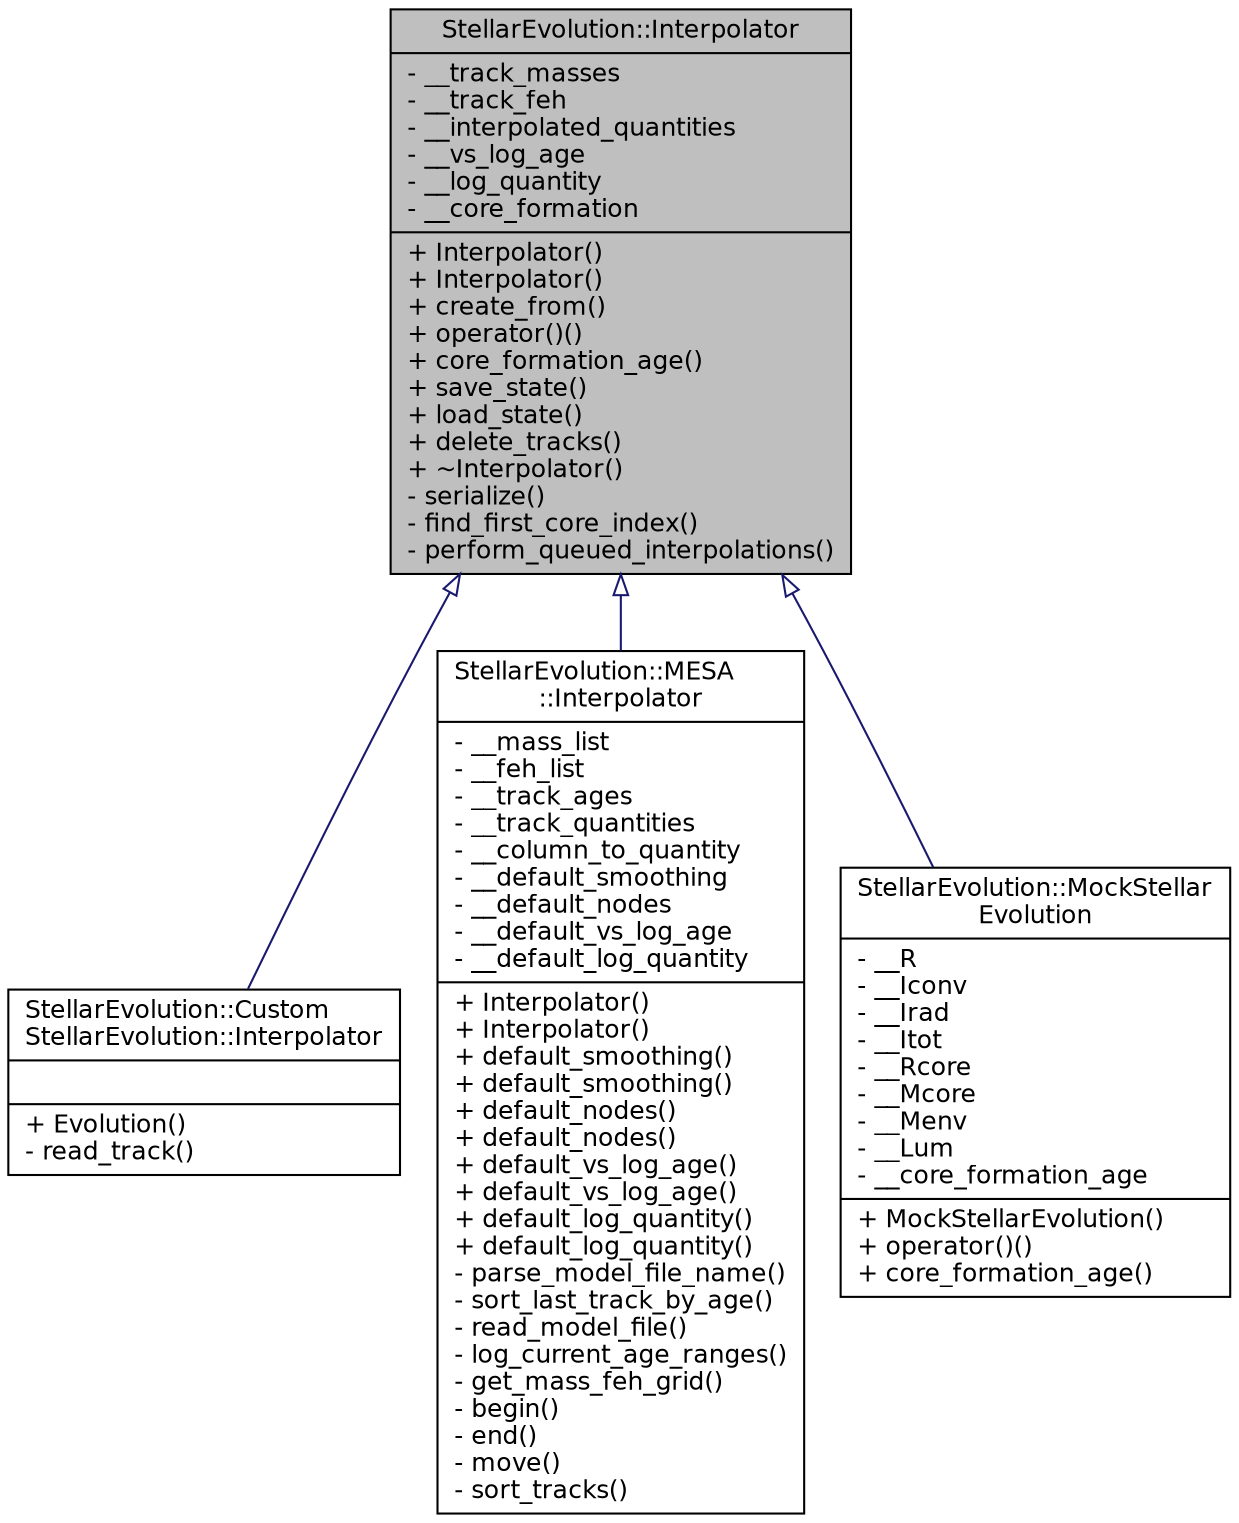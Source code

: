 digraph "StellarEvolution::Interpolator"
{
 // INTERACTIVE_SVG=YES
  edge [fontname="Helvetica",fontsize="12",labelfontname="Helvetica",labelfontsize="12"];
  node [fontname="Helvetica",fontsize="12",shape=record];
  Node0 [label="{StellarEvolution::Interpolator\n|- __track_masses\l- __track_feh\l- __interpolated_quantities\l- __vs_log_age\l- __log_quantity\l- __core_formation\l|+ Interpolator()\l+ Interpolator()\l+ create_from()\l+ operator()()\l+ core_formation_age()\l+ save_state()\l+ load_state()\l+ delete_tracks()\l+ ~Interpolator()\l- serialize()\l- find_first_core_index()\l- perform_queued_interpolations()\l}",height=0.2,width=0.4,color="black", fillcolor="grey75", style="filled", fontcolor="black"];
  Node0 -> Node1 [dir="back",color="midnightblue",fontsize="12",style="solid",arrowtail="onormal",fontname="Helvetica"];
  Node1 [label="{StellarEvolution::Custom\lStellarEvolution::Interpolator\n||+ Evolution()\l- read_track()\l}",height=0.2,width=0.4,color="black", fillcolor="white", style="filled",URL="$classStellarEvolution_1_1CustomStellarEvolution_1_1Interpolator.html",tooltip="A stellar evolution interpolator using only a single track, assumed to apply to all stars..."];
  Node0 -> Node2 [dir="back",color="midnightblue",fontsize="12",style="solid",arrowtail="onormal",fontname="Helvetica"];
  Node2 [label="{StellarEvolution::MESA\l::Interpolator\n|- __mass_list\l- __feh_list\l- __track_ages\l- __track_quantities\l- __column_to_quantity\l- __default_smoothing\l- __default_nodes\l- __default_vs_log_age\l- __default_log_quantity\l|+ Interpolator()\l+ Interpolator()\l+ default_smoothing()\l+ default_smoothing()\l+ default_nodes()\l+ default_nodes()\l+ default_vs_log_age()\l+ default_vs_log_age()\l+ default_log_quantity()\l+ default_log_quantity()\l- parse_model_file_name()\l- sort_last_track_by_age()\l- read_model_file()\l- log_current_age_ranges()\l- get_mass_feh_grid()\l- begin()\l- end()\l- move()\l- sort_tracks()\l}",height=0.2,width=0.4,color="black", fillcolor="white", style="filled",URL="$classStellarEvolution_1_1MESA_1_1Interpolator.html",tooltip="A stellar evolution interpolator based on the MESA tracks. "];
  Node0 -> Node3 [dir="back",color="midnightblue",fontsize="12",style="solid",arrowtail="onormal",fontname="Helvetica"];
  Node3 [label="{StellarEvolution::MockStellar\lEvolution\n|- __R\l- __Iconv\l- __Irad\l- __Itot\l- __Rcore\l- __Mcore\l- __Menv\l- __Lum\l- __core_formation_age\l|+ MockStellarEvolution()\l+ operator()()\l+ core_formation_age()\l}",height=0.2,width=0.4,color="black", fillcolor="white", style="filled",URL="$classStellarEvolution_1_1MockStellarEvolution.html",tooltip="Implements a StellarEvolution based on polynomial evolution quantities. "];
}
